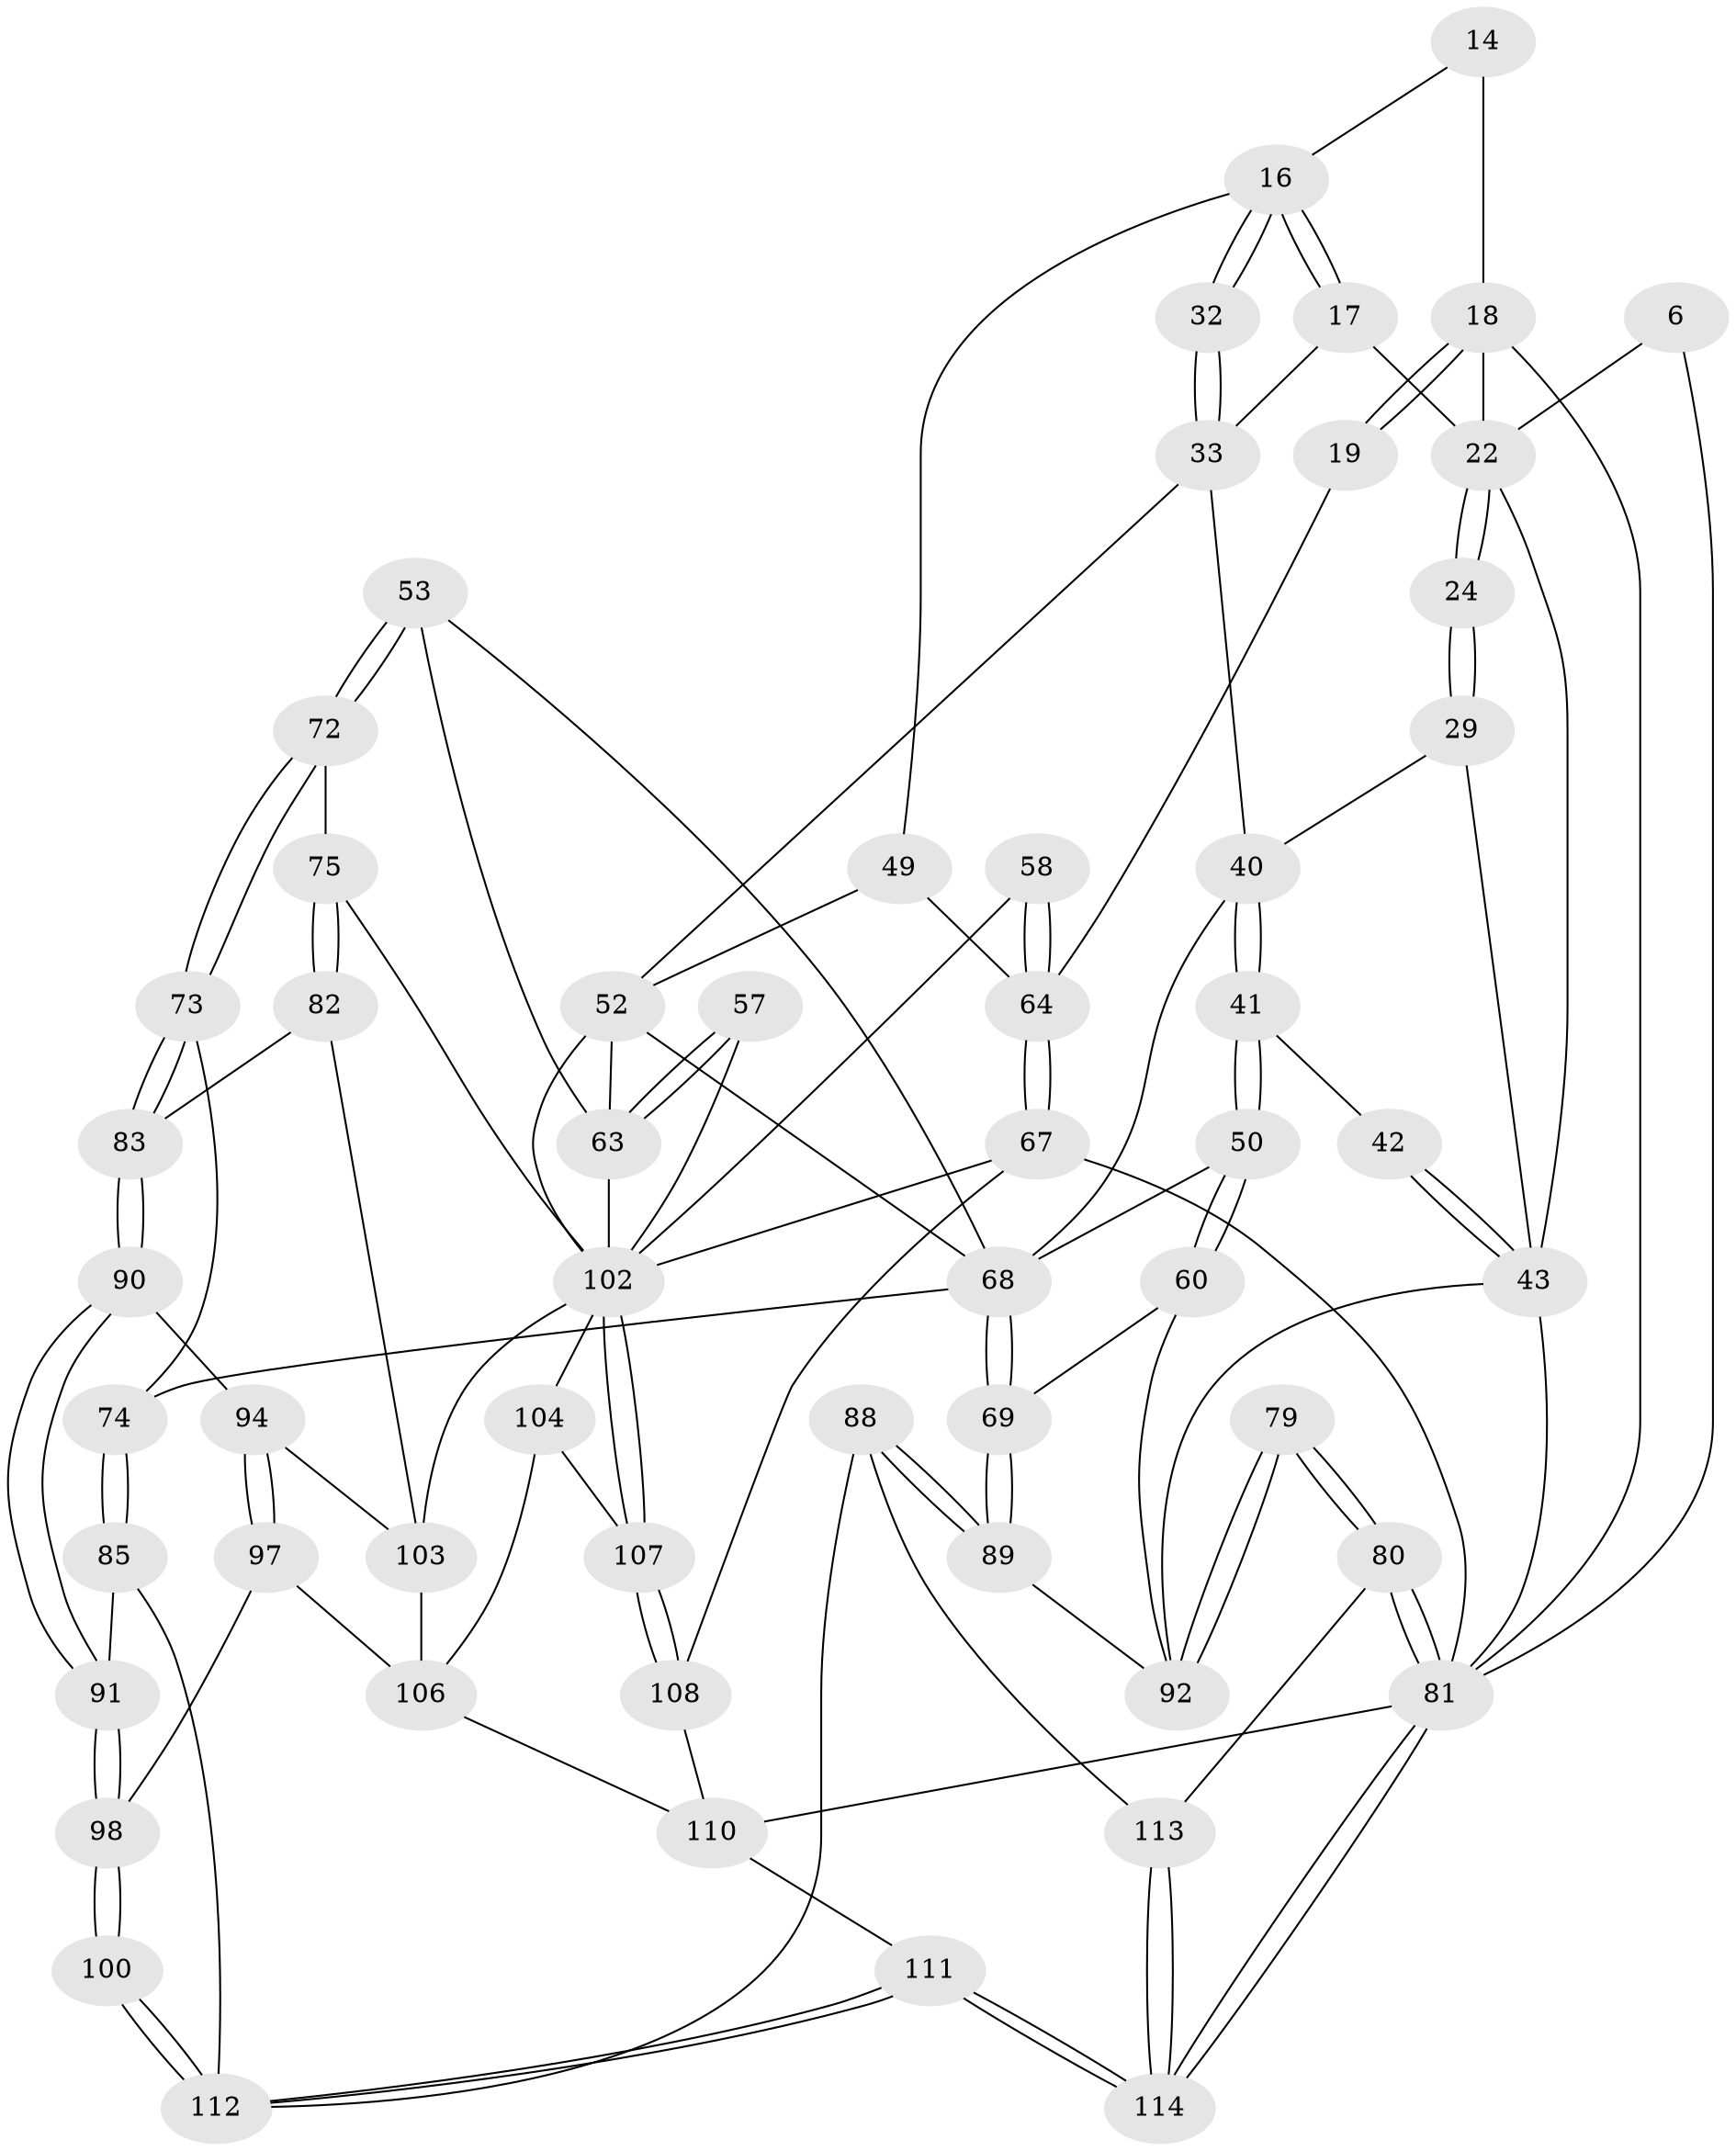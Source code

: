 // original degree distribution, {3: 0.03508771929824561, 4: 0.21052631578947367, 6: 0.22807017543859648, 5: 0.5263157894736842}
// Generated by graph-tools (version 1.1) at 2025/02/03/09/25 05:02:04]
// undirected, 57 vertices, 132 edges
graph export_dot {
graph [start="1"]
  node [color=gray90,style=filled];
  6 [pos="+0.12777140457988426+0"];
  14 [pos="+0.7951065388797772+0.12227348203872054"];
  16 [pos="+0.6535668798096255+0.17454207092680382",super="+15"];
  17 [pos="+0.5900845023093351+0.1211601542432857",super="+10+11"];
  18 [pos="+1+0.12537323053784258",super="+13+4"];
  19 [pos="+1+0.18341554290074827"];
  22 [pos="+0.21972957169853263+0.1162391992341134",super="+9+12"];
  24 [pos="+0.28154679284219714+0.19280680747278892"];
  29 [pos="+0.28349247193556976+0.2140406889421304"];
  32 [pos="+0.5262666364170729+0.35974745723540347"];
  33 [pos="+0.5195999636626156+0.3711383766287899",super="+26+25+30"];
  40 [pos="+0.16512748433935975+0.3575164883178816",super="+28"];
  41 [pos="+0.028482614109214245+0.36048810807317766"];
  42 [pos="+0+0.328222131296681"];
  43 [pos="+0+0.3035867539115921",super="+31"];
  49 [pos="+0.8157982929437555+0.4098430517591442",super="+37+36"];
  50 [pos="+0.1570489003909302+0.5064875543095794"];
  52 [pos="+0.71278008080939+0.4665348222526521",super="+39+51"];
  53 [pos="+0.5514463813986843+0.4815792461075155"];
  57 [pos="+0.7025461271693094+0.5623789547379338"];
  58 [pos="+0.8857061771497834+0.48229663298727693"];
  60 [pos="+0.1577167818166354+0.5094909698316719"];
  63 [pos="+0.7013813031880347+0.5723537926158784",super="+54+55"];
  64 [pos="+1+0.6554744915023766",super="+34+35+48"];
  67 [pos="+1+0.6583884288417279",super="+66"];
  68 [pos="+0.39627317620620184+0.5360853813161743",super="+46+47+44"];
  69 [pos="+0.32787092486485236+0.5905133377613699"];
  72 [pos="+0.5787640005283589+0.5450817385042515"];
  73 [pos="+0.5693268890725046+0.6312352056910103"];
  74 [pos="+0.44622374796467823+0.6174053754164979"];
  75 [pos="+0.6708954993409812+0.6010440889381928"];
  79 [pos="+0+0.8963371920012719"];
  80 [pos="+0+1"];
  81 [pos="+0+1",super="+5+65"];
  82 [pos="+0.6255710811817273+0.6456574116906774"];
  83 [pos="+0.5786148282886342+0.6521702472622366"];
  85 [pos="+0.4675865077861189+0.7029686014465004"];
  88 [pos="+0.23949235107635916+0.8089446529876703"];
  89 [pos="+0.22454353494604923+0.7811753810666477"];
  90 [pos="+0.5689568600133859+0.6844746680366812"];
  91 [pos="+0.535048091174347+0.711786834484027"];
  92 [pos="+0.18410366572397124+0.7578207370809881",super="+62"];
  94 [pos="+0.6220054772344769+0.7177675097781041"];
  97 [pos="+0.6430407883407945+0.8378875485759514"];
  98 [pos="+0.5817864070400836+0.8387038652140654"];
  100 [pos="+0.5394388150566298+0.8596417283774946"];
  102 [pos="+0.8408257603719669+0.8735020351200568",super="+78"];
  103 [pos="+0.7769566404479015+0.8452435947108973",super="+95+96+84"];
  104 [pos="+0.827426360936375+0.9207633161207485",super="+101"];
  106 [pos="+0.74952927265683+1",super="+99+105"];
  107 [pos="+0.8279237928015107+0.9200488518009406"];
  108 [pos="+0.9983794959521531+0.8887840870158249"];
  110 [pos="+0.7483265420628723+1",super="+109"];
  111 [pos="+0.414643449506557+1"];
  112 [pos="+0.3902419276590699+1",super="+87+86"];
  113 [pos="+0.16916248531962488+0.876999423257669"];
  114 [pos="+0+1"];
  6 -- 81;
  6 -- 22;
  14 -- 18 [weight=2];
  14 -- 16;
  16 -- 17;
  16 -- 17;
  16 -- 32;
  16 -- 32;
  16 -- 49;
  17 -- 33 [weight=2];
  17 -- 22 [weight=2];
  18 -- 19 [weight=2];
  18 -- 19;
  18 -- 81 [weight=2];
  18 -- 22;
  19 -- 64;
  22 -- 24 [weight=2];
  22 -- 24;
  22 -- 43 [weight=2];
  24 -- 29;
  24 -- 29;
  29 -- 40;
  29 -- 43;
  32 -- 33 [weight=2];
  32 -- 33;
  33 -- 52;
  33 -- 40;
  40 -- 41;
  40 -- 41;
  40 -- 68 [weight=2];
  41 -- 42;
  41 -- 50;
  41 -- 50;
  42 -- 43 [weight=2];
  42 -- 43;
  43 -- 81;
  43 -- 92;
  49 -- 64 [weight=2];
  49 -- 52 [weight=2];
  50 -- 60;
  50 -- 60;
  50 -- 68;
  52 -- 68;
  52 -- 63;
  52 -- 102;
  53 -- 72;
  53 -- 72;
  53 -- 68;
  53 -- 63;
  57 -- 63 [weight=2];
  57 -- 63;
  57 -- 102;
  58 -- 64 [weight=2];
  58 -- 64;
  58 -- 102;
  60 -- 69;
  60 -- 92;
  63 -- 102;
  64 -- 67;
  64 -- 67;
  67 -- 81;
  67 -- 108;
  67 -- 102;
  68 -- 69;
  68 -- 69;
  68 -- 74;
  69 -- 89;
  69 -- 89;
  72 -- 73;
  72 -- 73;
  72 -- 75;
  73 -- 74;
  73 -- 83;
  73 -- 83;
  74 -- 85;
  74 -- 85;
  75 -- 82;
  75 -- 82;
  75 -- 102;
  79 -- 80;
  79 -- 80;
  79 -- 92 [weight=2];
  79 -- 92;
  80 -- 81;
  80 -- 81;
  80 -- 113;
  81 -- 114;
  81 -- 114;
  81 -- 110;
  82 -- 83;
  82 -- 103;
  83 -- 90;
  83 -- 90;
  85 -- 91;
  85 -- 112;
  88 -- 89;
  88 -- 89;
  88 -- 113;
  88 -- 112;
  89 -- 92;
  90 -- 91;
  90 -- 91;
  90 -- 94;
  91 -- 98;
  91 -- 98;
  94 -- 97;
  94 -- 97;
  94 -- 103;
  97 -- 98;
  97 -- 106;
  98 -- 100;
  98 -- 100;
  100 -- 112 [weight=2];
  100 -- 112;
  102 -- 107;
  102 -- 107;
  102 -- 103 [weight=2];
  102 -- 104;
  103 -- 106 [weight=2];
  104 -- 107;
  104 -- 106;
  106 -- 110;
  107 -- 108;
  107 -- 108;
  108 -- 110;
  110 -- 111;
  111 -- 112;
  111 -- 112;
  111 -- 114;
  111 -- 114;
  113 -- 114;
  113 -- 114;
}
